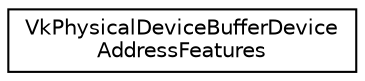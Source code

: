 digraph "Graphical Class Hierarchy"
{
 // LATEX_PDF_SIZE
  edge [fontname="Helvetica",fontsize="10",labelfontname="Helvetica",labelfontsize="10"];
  node [fontname="Helvetica",fontsize="10",shape=record];
  rankdir="LR";
  Node0 [label="VkPhysicalDeviceBufferDevice\lAddressFeatures",height=0.2,width=0.4,color="black", fillcolor="white", style="filled",URL="$structVkPhysicalDeviceBufferDeviceAddressFeatures.html",tooltip=" "];
}
